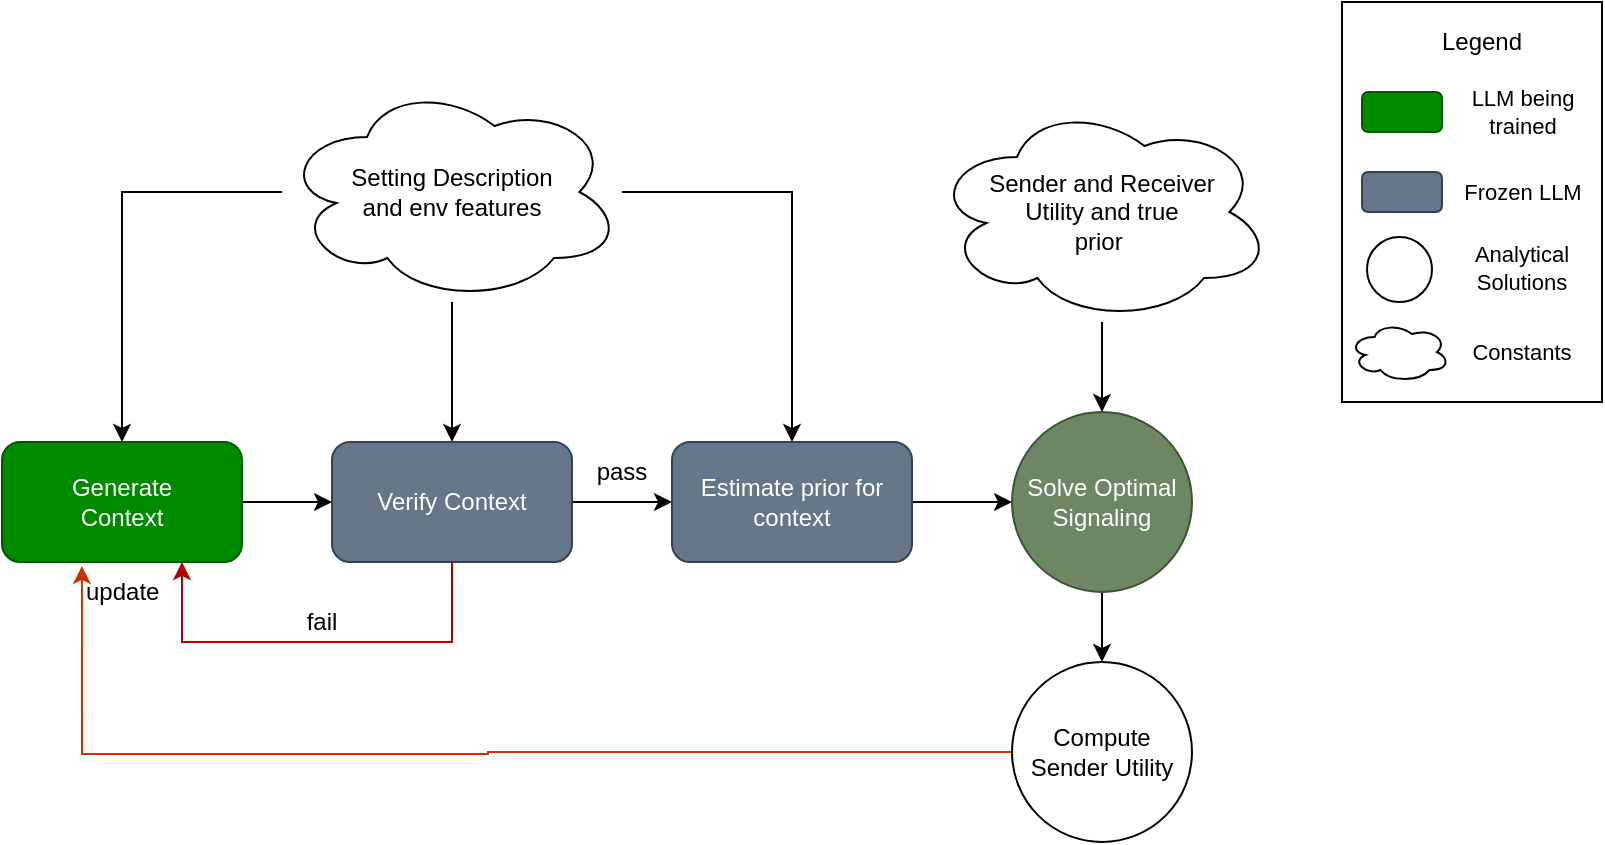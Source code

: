 <mxfile version="21.4.0" type="device">
  <diagram name="Page-1" id="2Fx_ehuMfsKpYLq2CPTH">
    <mxGraphModel dx="855" dy="483" grid="1" gridSize="10" guides="1" tooltips="1" connect="1" arrows="1" fold="1" page="1" pageScale="1" pageWidth="850" pageHeight="1100" math="1" shadow="0">
      <root>
        <mxCell id="0" />
        <mxCell id="1" parent="0" />
        <mxCell id="3XHc953mk5tk2i1i6wdN-41" value="" style="rounded=0;whiteSpace=wrap;html=1;" vertex="1" parent="1">
          <mxGeometry x="680" y="40" width="130" height="200" as="geometry" />
        </mxCell>
        <mxCell id="3XHc953mk5tk2i1i6wdN-5" value="" style="edgeStyle=orthogonalEdgeStyle;rounded=0;orthogonalLoop=1;jettySize=auto;html=1;" edge="1" parent="1" source="3XHc953mk5tk2i1i6wdN-1" target="3XHc953mk5tk2i1i6wdN-2">
          <mxGeometry relative="1" as="geometry" />
        </mxCell>
        <mxCell id="3XHc953mk5tk2i1i6wdN-7" style="edgeStyle=orthogonalEdgeStyle;rounded=0;orthogonalLoop=1;jettySize=auto;html=1;entryX=0.5;entryY=0;entryDx=0;entryDy=0;" edge="1" parent="1" source="3XHc953mk5tk2i1i6wdN-1" target="3XHc953mk5tk2i1i6wdN-4">
          <mxGeometry relative="1" as="geometry" />
        </mxCell>
        <mxCell id="3XHc953mk5tk2i1i6wdN-9" style="edgeStyle=orthogonalEdgeStyle;rounded=0;orthogonalLoop=1;jettySize=auto;html=1;entryX=0.5;entryY=0;entryDx=0;entryDy=0;" edge="1" parent="1" source="3XHc953mk5tk2i1i6wdN-1" target="3XHc953mk5tk2i1i6wdN-8">
          <mxGeometry relative="1" as="geometry" />
        </mxCell>
        <mxCell id="3XHc953mk5tk2i1i6wdN-1" value="Setting Description&lt;br&gt;and env features" style="ellipse;shape=cloud;whiteSpace=wrap;html=1;" vertex="1" parent="1">
          <mxGeometry x="150" y="80" width="170" height="110" as="geometry" />
        </mxCell>
        <mxCell id="3XHc953mk5tk2i1i6wdN-6" value="" style="edgeStyle=orthogonalEdgeStyle;rounded=0;orthogonalLoop=1;jettySize=auto;html=1;" edge="1" parent="1" source="3XHc953mk5tk2i1i6wdN-2" target="3XHc953mk5tk2i1i6wdN-4">
          <mxGeometry relative="1" as="geometry" />
        </mxCell>
        <mxCell id="3XHc953mk5tk2i1i6wdN-2" value="Generate&lt;br&gt;Context" style="rounded=1;whiteSpace=wrap;html=1;fillColor=#008a00;fontColor=#ffffff;strokeColor=#005700;" vertex="1" parent="1">
          <mxGeometry x="10" y="260" width="120" height="60" as="geometry" />
        </mxCell>
        <mxCell id="3XHc953mk5tk2i1i6wdN-10" value="" style="edgeStyle=orthogonalEdgeStyle;rounded=0;orthogonalLoop=1;jettySize=auto;html=1;" edge="1" parent="1" source="3XHc953mk5tk2i1i6wdN-4" target="3XHc953mk5tk2i1i6wdN-8">
          <mxGeometry relative="1" as="geometry" />
        </mxCell>
        <mxCell id="3XHc953mk5tk2i1i6wdN-4" value="Verify Context" style="rounded=1;whiteSpace=wrap;html=1;fillColor=#647687;fontColor=#ffffff;strokeColor=#314354;" vertex="1" parent="1">
          <mxGeometry x="175" y="260" width="120" height="60" as="geometry" />
        </mxCell>
        <mxCell id="3XHc953mk5tk2i1i6wdN-18" style="edgeStyle=orthogonalEdgeStyle;rounded=0;orthogonalLoop=1;jettySize=auto;html=1;entryX=0;entryY=0.5;entryDx=0;entryDy=0;" edge="1" parent="1" source="3XHc953mk5tk2i1i6wdN-8" target="3XHc953mk5tk2i1i6wdN-17">
          <mxGeometry relative="1" as="geometry" />
        </mxCell>
        <mxCell id="3XHc953mk5tk2i1i6wdN-8" value="Estimate prior for context" style="rounded=1;whiteSpace=wrap;html=1;fillColor=#647687;fontColor=#ffffff;strokeColor=#314354;" vertex="1" parent="1">
          <mxGeometry x="345" y="260" width="120" height="60" as="geometry" />
        </mxCell>
        <mxCell id="3XHc953mk5tk2i1i6wdN-14" value="" style="endArrow=classic;html=1;rounded=0;entryX=0.75;entryY=1;entryDx=0;entryDy=0;fillColor=#e51400;strokeColor=#B20000;" edge="1" parent="1" target="3XHc953mk5tk2i1i6wdN-2">
          <mxGeometry width="50" height="50" relative="1" as="geometry">
            <mxPoint x="235" y="320" as="sourcePoint" />
            <mxPoint x="155" y="340" as="targetPoint" />
            <Array as="points">
              <mxPoint x="235" y="360" />
              <mxPoint x="100" y="360" />
            </Array>
          </mxGeometry>
        </mxCell>
        <mxCell id="3XHc953mk5tk2i1i6wdN-20" style="edgeStyle=orthogonalEdgeStyle;rounded=0;orthogonalLoop=1;jettySize=auto;html=1;entryX=0.5;entryY=0;entryDx=0;entryDy=0;" edge="1" parent="1" source="3XHc953mk5tk2i1i6wdN-17" target="3XHc953mk5tk2i1i6wdN-19">
          <mxGeometry relative="1" as="geometry" />
        </mxCell>
        <mxCell id="3XHc953mk5tk2i1i6wdN-17" value="Solve Optimal&lt;br&gt;Signaling" style="ellipse;whiteSpace=wrap;html=1;aspect=fixed;fillColor=#6d8764;strokeColor=#3A5431;fontColor=#ffffff;" vertex="1" parent="1">
          <mxGeometry x="515" y="245" width="90" height="90" as="geometry" />
        </mxCell>
        <mxCell id="3XHc953mk5tk2i1i6wdN-21" style="edgeStyle=orthogonalEdgeStyle;rounded=0;orthogonalLoop=1;jettySize=auto;html=1;entryX=0.333;entryY=1.033;entryDx=0;entryDy=0;entryPerimeter=0;fillColor=#fa6800;strokeColor=#C73500;" edge="1" parent="1" source="3XHc953mk5tk2i1i6wdN-19" target="3XHc953mk5tk2i1i6wdN-2">
          <mxGeometry relative="1" as="geometry">
            <mxPoint x="120" y="340" as="targetPoint" />
            <Array as="points">
              <mxPoint x="253" y="415" />
              <mxPoint x="253" y="416" />
              <mxPoint x="50" y="416" />
            </Array>
          </mxGeometry>
        </mxCell>
        <mxCell id="3XHc953mk5tk2i1i6wdN-19" value="Compute Sender Utility" style="ellipse;whiteSpace=wrap;html=1;aspect=fixed;" vertex="1" parent="1">
          <mxGeometry x="515" y="370" width="90" height="90" as="geometry" />
        </mxCell>
        <mxCell id="3XHc953mk5tk2i1i6wdN-22" value="pass" style="text;html=1;strokeColor=none;fillColor=none;align=center;verticalAlign=middle;whiteSpace=wrap;rounded=0;" vertex="1" parent="1">
          <mxGeometry x="290" y="260" width="60" height="30" as="geometry" />
        </mxCell>
        <mxCell id="3XHc953mk5tk2i1i6wdN-23" value="fail" style="text;html=1;strokeColor=none;fillColor=none;align=center;verticalAlign=middle;whiteSpace=wrap;rounded=0;" vertex="1" parent="1">
          <mxGeometry x="140" y="335" width="60" height="30" as="geometry" />
        </mxCell>
        <mxCell id="3XHc953mk5tk2i1i6wdN-29" value="" style="rounded=1;whiteSpace=wrap;html=1;fillColor=#008a00;fontColor=#ffffff;strokeColor=#005700;" vertex="1" parent="1">
          <mxGeometry x="690" y="85" width="40" height="20" as="geometry" />
        </mxCell>
        <mxCell id="3XHc953mk5tk2i1i6wdN-31" style="edgeStyle=orthogonalEdgeStyle;rounded=0;orthogonalLoop=1;jettySize=auto;html=1;entryX=0.5;entryY=0;entryDx=0;entryDy=0;" edge="1" parent="1" source="3XHc953mk5tk2i1i6wdN-30" target="3XHc953mk5tk2i1i6wdN-17">
          <mxGeometry relative="1" as="geometry" />
        </mxCell>
        <mxCell id="3XHc953mk5tk2i1i6wdN-30" value="Sender and Receiver&lt;br&gt;Utility and true &lt;br&gt;prior&amp;nbsp;" style="ellipse;shape=cloud;whiteSpace=wrap;html=1;align=center;" vertex="1" parent="1">
          <mxGeometry x="475" y="90" width="170" height="110" as="geometry" />
        </mxCell>
        <mxCell id="3XHc953mk5tk2i1i6wdN-33" value="Legend" style="text;html=1;strokeColor=none;fillColor=none;align=center;verticalAlign=middle;whiteSpace=wrap;rounded=0;" vertex="1" parent="1">
          <mxGeometry x="720" y="45" width="60" height="30" as="geometry" />
        </mxCell>
        <mxCell id="3XHc953mk5tk2i1i6wdN-34" value="LLM being&lt;br style=&quot;font-size: 11px;&quot;&gt;trained" style="text;html=1;align=center;verticalAlign=middle;resizable=0;points=[];autosize=1;strokeColor=none;fillColor=none;fontSize=11;" vertex="1" parent="1">
          <mxGeometry x="735" y="75" width="70" height="40" as="geometry" />
        </mxCell>
        <mxCell id="3XHc953mk5tk2i1i6wdN-35" value="" style="rounded=1;whiteSpace=wrap;html=1;fillColor=#647687;fontColor=#ffffff;strokeColor=#314354;" vertex="1" parent="1">
          <mxGeometry x="690" y="125" width="40" height="20" as="geometry" />
        </mxCell>
        <mxCell id="3XHc953mk5tk2i1i6wdN-36" value="Frozen LLM" style="text;html=1;align=center;verticalAlign=middle;resizable=0;points=[];autosize=1;strokeColor=none;fillColor=none;fontSize=11;" vertex="1" parent="1">
          <mxGeometry x="730" y="120" width="80" height="30" as="geometry" />
        </mxCell>
        <mxCell id="3XHc953mk5tk2i1i6wdN-37" value="" style="ellipse;whiteSpace=wrap;html=1;aspect=fixed;" vertex="1" parent="1">
          <mxGeometry x="692.5" y="157.5" width="32.5" height="32.5" as="geometry" />
        </mxCell>
        <mxCell id="3XHc953mk5tk2i1i6wdN-38" value="Analytical Solutions" style="text;html=1;strokeColor=none;fillColor=none;align=center;verticalAlign=middle;whiteSpace=wrap;rounded=0;fontSize=11;" vertex="1" parent="1">
          <mxGeometry x="740" y="157.5" width="60" height="30" as="geometry" />
        </mxCell>
        <mxCell id="3XHc953mk5tk2i1i6wdN-39" value="" style="ellipse;shape=cloud;whiteSpace=wrap;html=1;" vertex="1" parent="1">
          <mxGeometry x="683.75" y="200" width="50" height="30" as="geometry" />
        </mxCell>
        <mxCell id="3XHc953mk5tk2i1i6wdN-40" value="Constants" style="text;html=1;strokeColor=none;fillColor=none;align=center;verticalAlign=middle;whiteSpace=wrap;rounded=0;fontSize=11;" vertex="1" parent="1">
          <mxGeometry x="740" y="200" width="60" height="30" as="geometry" />
        </mxCell>
        <mxCell id="3XHc953mk5tk2i1i6wdN-44" value="update" style="text;html=1;strokeColor=none;fillColor=none;align=left;verticalAlign=middle;whiteSpace=wrap;rounded=0;" vertex="1" parent="1">
          <mxGeometry x="50" y="320" width="60" height="30" as="geometry" />
        </mxCell>
      </root>
    </mxGraphModel>
  </diagram>
</mxfile>
